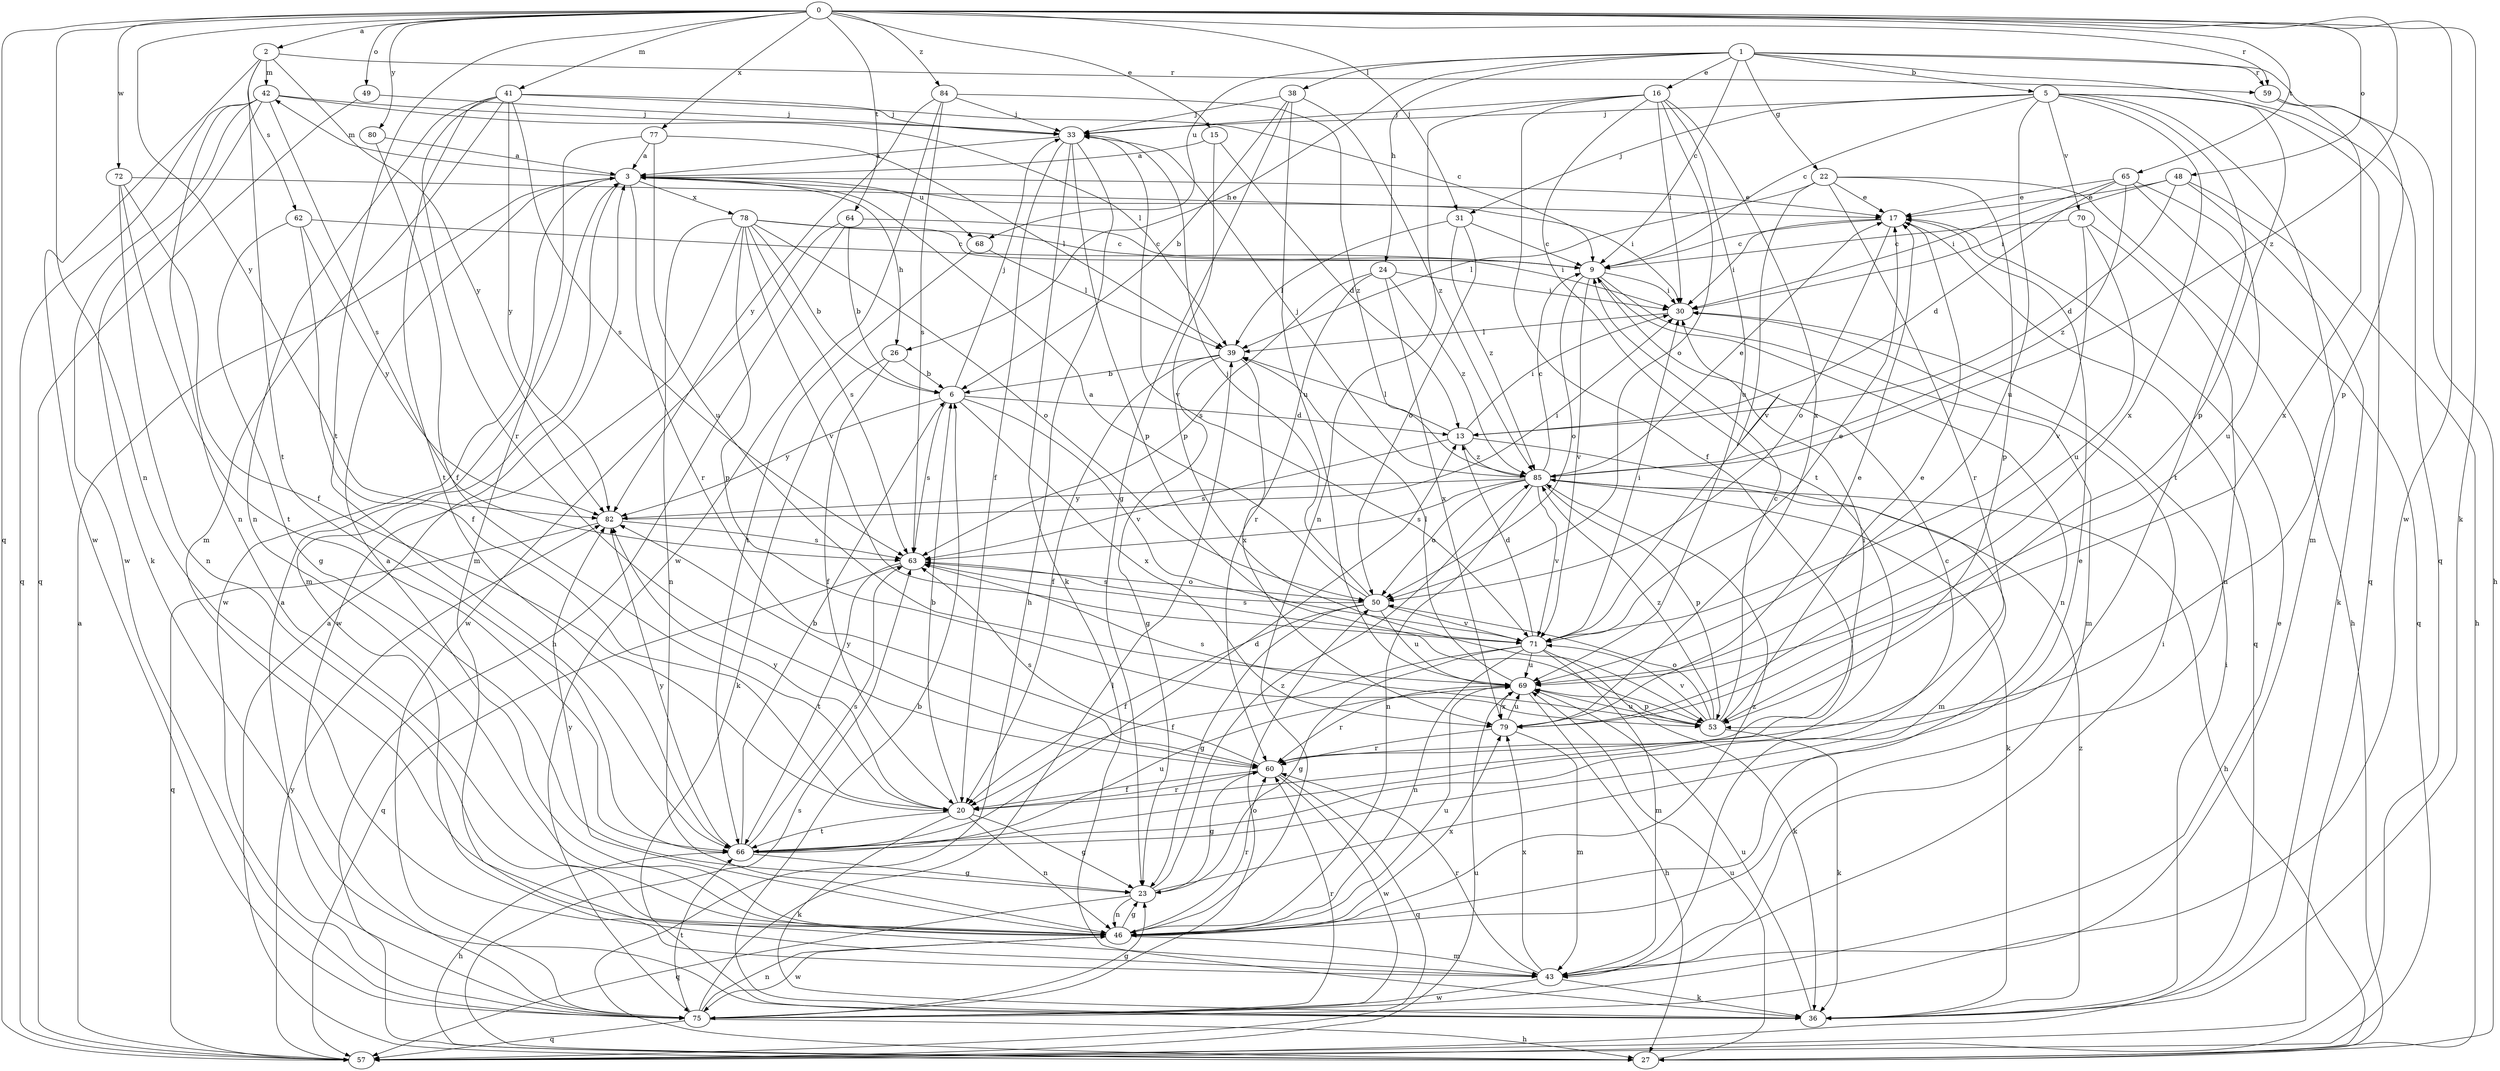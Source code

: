 strict digraph  {
0;
1;
2;
3;
5;
6;
9;
13;
15;
16;
17;
20;
22;
23;
24;
26;
27;
30;
31;
33;
36;
38;
39;
41;
42;
43;
46;
48;
49;
50;
53;
57;
59;
60;
62;
63;
64;
65;
66;
68;
69;
70;
71;
72;
75;
77;
78;
79;
80;
82;
84;
85;
0 -> 2  [label=a];
0 -> 15  [label=e];
0 -> 31  [label=j];
0 -> 36  [label=k];
0 -> 41  [label=m];
0 -> 46  [label=n];
0 -> 48  [label=o];
0 -> 49  [label=o];
0 -> 57  [label=q];
0 -> 59  [label=r];
0 -> 64  [label=t];
0 -> 65  [label=t];
0 -> 66  [label=t];
0 -> 72  [label=w];
0 -> 75  [label=w];
0 -> 77  [label=x];
0 -> 80  [label=y];
0 -> 82  [label=y];
0 -> 84  [label=z];
0 -> 85  [label=z];
1 -> 5  [label=b];
1 -> 9  [label=c];
1 -> 16  [label=e];
1 -> 22  [label=g];
1 -> 24  [label=h];
1 -> 26  [label=h];
1 -> 38  [label=l];
1 -> 53  [label=p];
1 -> 57  [label=q];
1 -> 59  [label=r];
1 -> 68  [label=u];
2 -> 42  [label=m];
2 -> 59  [label=r];
2 -> 62  [label=s];
2 -> 66  [label=t];
2 -> 75  [label=w];
2 -> 82  [label=y];
3 -> 17  [label=e];
3 -> 26  [label=h];
3 -> 30  [label=i];
3 -> 42  [label=m];
3 -> 43  [label=m];
3 -> 60  [label=r];
3 -> 68  [label=u];
3 -> 75  [label=w];
3 -> 78  [label=x];
5 -> 9  [label=c];
5 -> 31  [label=j];
5 -> 33  [label=j];
5 -> 43  [label=m];
5 -> 53  [label=p];
5 -> 57  [label=q];
5 -> 66  [label=t];
5 -> 69  [label=u];
5 -> 70  [label=v];
5 -> 79  [label=x];
6 -> 13  [label=d];
6 -> 33  [label=j];
6 -> 63  [label=s];
6 -> 71  [label=v];
6 -> 79  [label=x];
6 -> 82  [label=y];
9 -> 30  [label=i];
9 -> 43  [label=m];
9 -> 46  [label=n];
9 -> 50  [label=o];
9 -> 71  [label=v];
13 -> 30  [label=i];
13 -> 39  [label=l];
13 -> 43  [label=m];
13 -> 63  [label=s];
13 -> 85  [label=z];
15 -> 3  [label=a];
15 -> 13  [label=d];
15 -> 53  [label=p];
16 -> 20  [label=f];
16 -> 30  [label=i];
16 -> 33  [label=j];
16 -> 46  [label=n];
16 -> 50  [label=o];
16 -> 66  [label=t];
16 -> 69  [label=u];
16 -> 79  [label=x];
17 -> 9  [label=c];
17 -> 30  [label=i];
17 -> 50  [label=o];
17 -> 57  [label=q];
20 -> 6  [label=b];
20 -> 23  [label=g];
20 -> 36  [label=k];
20 -> 46  [label=n];
20 -> 60  [label=r];
20 -> 66  [label=t];
20 -> 82  [label=y];
22 -> 17  [label=e];
22 -> 27  [label=h];
22 -> 39  [label=l];
22 -> 53  [label=p];
22 -> 60  [label=r];
22 -> 71  [label=v];
23 -> 17  [label=e];
23 -> 46  [label=n];
23 -> 57  [label=q];
23 -> 85  [label=z];
24 -> 30  [label=i];
24 -> 60  [label=r];
24 -> 63  [label=s];
24 -> 79  [label=x];
24 -> 85  [label=z];
26 -> 6  [label=b];
26 -> 20  [label=f];
26 -> 36  [label=k];
27 -> 3  [label=a];
27 -> 63  [label=s];
27 -> 69  [label=u];
30 -> 39  [label=l];
31 -> 9  [label=c];
31 -> 39  [label=l];
31 -> 50  [label=o];
31 -> 85  [label=z];
33 -> 3  [label=a];
33 -> 20  [label=f];
33 -> 27  [label=h];
33 -> 36  [label=k];
33 -> 53  [label=p];
33 -> 71  [label=v];
36 -> 6  [label=b];
36 -> 30  [label=i];
36 -> 69  [label=u];
36 -> 85  [label=z];
38 -> 6  [label=b];
38 -> 23  [label=g];
38 -> 33  [label=j];
38 -> 69  [label=u];
38 -> 85  [label=z];
39 -> 6  [label=b];
39 -> 20  [label=f];
39 -> 23  [label=g];
39 -> 79  [label=x];
41 -> 9  [label=c];
41 -> 33  [label=j];
41 -> 43  [label=m];
41 -> 46  [label=n];
41 -> 60  [label=r];
41 -> 63  [label=s];
41 -> 66  [label=t];
41 -> 82  [label=y];
42 -> 33  [label=j];
42 -> 36  [label=k];
42 -> 39  [label=l];
42 -> 46  [label=n];
42 -> 57  [label=q];
42 -> 63  [label=s];
42 -> 75  [label=w];
43 -> 30  [label=i];
43 -> 36  [label=k];
43 -> 60  [label=r];
43 -> 75  [label=w];
43 -> 79  [label=x];
46 -> 3  [label=a];
46 -> 23  [label=g];
46 -> 43  [label=m];
46 -> 60  [label=r];
46 -> 69  [label=u];
46 -> 75  [label=w];
46 -> 79  [label=x];
46 -> 82  [label=y];
46 -> 85  [label=z];
48 -> 13  [label=d];
48 -> 17  [label=e];
48 -> 27  [label=h];
48 -> 30  [label=i];
48 -> 36  [label=k];
49 -> 33  [label=j];
49 -> 57  [label=q];
50 -> 3  [label=a];
50 -> 20  [label=f];
50 -> 23  [label=g];
50 -> 33  [label=j];
50 -> 63  [label=s];
50 -> 69  [label=u];
50 -> 71  [label=v];
53 -> 9  [label=c];
53 -> 17  [label=e];
53 -> 36  [label=k];
53 -> 50  [label=o];
53 -> 63  [label=s];
53 -> 69  [label=u];
53 -> 71  [label=v];
53 -> 85  [label=z];
57 -> 3  [label=a];
57 -> 69  [label=u];
57 -> 82  [label=y];
59 -> 27  [label=h];
59 -> 79  [label=x];
60 -> 20  [label=f];
60 -> 23  [label=g];
60 -> 30  [label=i];
60 -> 57  [label=q];
60 -> 63  [label=s];
60 -> 75  [label=w];
60 -> 82  [label=y];
62 -> 9  [label=c];
62 -> 20  [label=f];
62 -> 23  [label=g];
62 -> 82  [label=y];
63 -> 50  [label=o];
63 -> 57  [label=q];
63 -> 66  [label=t];
64 -> 6  [label=b];
64 -> 9  [label=c];
64 -> 27  [label=h];
64 -> 75  [label=w];
65 -> 13  [label=d];
65 -> 17  [label=e];
65 -> 30  [label=i];
65 -> 57  [label=q];
65 -> 69  [label=u];
65 -> 85  [label=z];
66 -> 6  [label=b];
66 -> 9  [label=c];
66 -> 13  [label=d];
66 -> 23  [label=g];
66 -> 27  [label=h];
66 -> 63  [label=s];
66 -> 69  [label=u];
66 -> 82  [label=y];
68 -> 39  [label=l];
68 -> 66  [label=t];
69 -> 27  [label=h];
69 -> 39  [label=l];
69 -> 53  [label=p];
69 -> 60  [label=r];
69 -> 79  [label=x];
70 -> 9  [label=c];
70 -> 46  [label=n];
70 -> 69  [label=u];
70 -> 71  [label=v];
71 -> 13  [label=d];
71 -> 17  [label=e];
71 -> 20  [label=f];
71 -> 23  [label=g];
71 -> 30  [label=i];
71 -> 36  [label=k];
71 -> 43  [label=m];
71 -> 46  [label=n];
71 -> 63  [label=s];
71 -> 69  [label=u];
72 -> 17  [label=e];
72 -> 20  [label=f];
72 -> 46  [label=n];
72 -> 66  [label=t];
75 -> 3  [label=a];
75 -> 17  [label=e];
75 -> 23  [label=g];
75 -> 27  [label=h];
75 -> 39  [label=l];
75 -> 46  [label=n];
75 -> 50  [label=o];
75 -> 57  [label=q];
75 -> 60  [label=r];
75 -> 66  [label=t];
77 -> 3  [label=a];
77 -> 39  [label=l];
77 -> 43  [label=m];
77 -> 69  [label=u];
78 -> 6  [label=b];
78 -> 9  [label=c];
78 -> 30  [label=i];
78 -> 46  [label=n];
78 -> 50  [label=o];
78 -> 53  [label=p];
78 -> 63  [label=s];
78 -> 71  [label=v];
78 -> 75  [label=w];
79 -> 17  [label=e];
79 -> 43  [label=m];
79 -> 60  [label=r];
79 -> 69  [label=u];
80 -> 3  [label=a];
80 -> 20  [label=f];
82 -> 30  [label=i];
82 -> 57  [label=q];
82 -> 63  [label=s];
84 -> 33  [label=j];
84 -> 63  [label=s];
84 -> 75  [label=w];
84 -> 82  [label=y];
84 -> 85  [label=z];
85 -> 9  [label=c];
85 -> 17  [label=e];
85 -> 27  [label=h];
85 -> 33  [label=j];
85 -> 36  [label=k];
85 -> 46  [label=n];
85 -> 50  [label=o];
85 -> 53  [label=p];
85 -> 63  [label=s];
85 -> 71  [label=v];
85 -> 82  [label=y];
}
